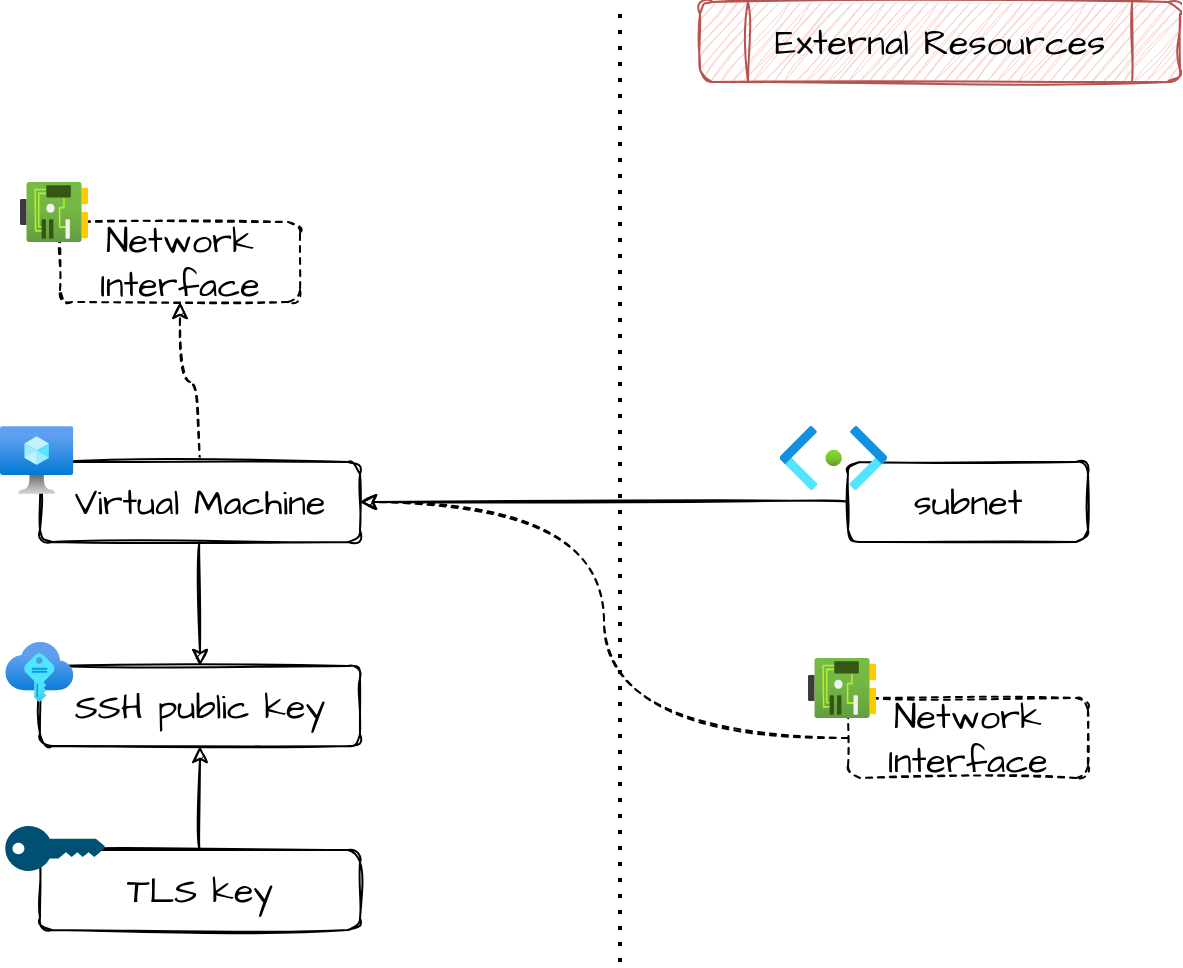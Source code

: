 <mxfile version="24.9.1">
  <diagram id="4WZmSYpkoyiS_aXek_K5" name="Page-1">
    <mxGraphModel dx="1242" dy="785" grid="1" gridSize="10" guides="1" tooltips="1" connect="1" arrows="1" fold="1" page="1" pageScale="1" pageWidth="827" pageHeight="1169" math="0" shadow="0">
      <root>
        <mxCell id="0" />
        <mxCell id="1" parent="0" />
        <mxCell id="LRTzXPa5cr26AKS6x3Df-5" value="" style="edgeStyle=orthogonalEdgeStyle;rounded=0;orthogonalLoop=1;jettySize=auto;html=1;sketch=1;strokeColor=default;align=center;verticalAlign=middle;fontFamily=Architects Daughter;fontSource=https%3A%2F%2Ffonts.googleapis.com%2Fcss%3Ffamily%3DArchitects%2BDaughter;fontSize=18;fontColor=default;labelBackgroundColor=default;endArrow=classic;endFill=1;curved=1;" parent="1" source="LRTzXPa5cr26AKS6x3Df-2" target="LRTzXPa5cr26AKS6x3Df-3" edge="1">
          <mxGeometry relative="1" as="geometry" />
        </mxCell>
        <mxCell id="LRTzXPa5cr26AKS6x3Df-2" value="subnet" style="rounded=1;whiteSpace=wrap;html=1;sketch=1;fontFamily=Architects Daughter;fontSource=https%3A%2F%2Ffonts.googleapis.com%2Fcss%3Ffamily%3DArchitects%2BDaughter;fontSize=18;" parent="1" vertex="1">
          <mxGeometry x="594" y="270" width="120" height="40" as="geometry" />
        </mxCell>
        <mxCell id="SQV9DvT5rrpoaavwSdlr-3" value="" style="endArrow=none;dashed=1;html=1;dashPattern=1 3;strokeWidth=2;rounded=0;" parent="1" edge="1">
          <mxGeometry width="50" height="50" relative="1" as="geometry">
            <mxPoint x="480" y="520" as="sourcePoint" />
            <mxPoint x="480" y="40" as="targetPoint" />
          </mxGeometry>
        </mxCell>
        <mxCell id="SQV9DvT5rrpoaavwSdlr-4" value="External Resources" style="shape=process;whiteSpace=wrap;html=1;backgroundOutline=1;rounded=1;fontFamily=Architects Daughter;fontSource=https%3A%2F%2Ffonts.googleapis.com%2Fcss%3Ffamily%3DArchitects%2BDaughter;fontSize=18;fillColor=#f8cecc;strokeColor=#b85450;sketch=1;curveFitting=1;jiggle=2;" parent="1" vertex="1">
          <mxGeometry x="520" y="40" width="240" height="40" as="geometry" />
        </mxCell>
        <mxCell id="SQV9DvT5rrpoaavwSdlr-5" style="edgeStyle=orthogonalEdgeStyle;rounded=0;orthogonalLoop=1;jettySize=auto;html=1;exitX=0.5;exitY=1;exitDx=0;exitDy=0;" parent="1" source="SQV9DvT5rrpoaavwSdlr-4" target="SQV9DvT5rrpoaavwSdlr-4" edge="1">
          <mxGeometry relative="1" as="geometry" />
        </mxCell>
        <mxCell id="LRTzXPa5cr26AKS6x3Df-1" value="" style="image;aspect=fixed;html=1;points=[];align=center;fontSize=12;image=img/lib/azure2/networking/Subnet.svg;" parent="1" vertex="1">
          <mxGeometry x="560" y="252" width="53.44" height="32" as="geometry" />
        </mxCell>
        <mxCell id="R7mgrAe_xezKXk0EaBRa-4" value="" style="edgeStyle=orthogonalEdgeStyle;rounded=0;orthogonalLoop=1;jettySize=auto;html=1;sketch=1;strokeColor=default;align=center;verticalAlign=middle;fontFamily=Architects Daughter;fontSource=https%3A%2F%2Ffonts.googleapis.com%2Fcss%3Ffamily%3DArchitects%2BDaughter;fontSize=18;fontColor=default;labelBackgroundColor=default;endArrow=classic;endFill=1;curved=1;dashed=1;" parent="1" source="LRTzXPa5cr26AKS6x3Df-3" target="R7mgrAe_xezKXk0EaBRa-2" edge="1">
          <mxGeometry relative="1" as="geometry" />
        </mxCell>
        <mxCell id="R7mgrAe_xezKXk0EaBRa-7" value="" style="edgeStyle=orthogonalEdgeStyle;shape=connector;curved=1;rounded=0;sketch=1;orthogonalLoop=1;jettySize=auto;html=1;strokeColor=default;align=center;verticalAlign=middle;fontFamily=Architects Daughter;fontSource=https%3A%2F%2Ffonts.googleapis.com%2Fcss%3Ffamily%3DArchitects%2BDaughter;fontSize=18;fontColor=default;labelBackgroundColor=default;endArrow=classic;endFill=1;" parent="1" source="LRTzXPa5cr26AKS6x3Df-3" target="R7mgrAe_xezKXk0EaBRa-6" edge="1">
          <mxGeometry relative="1" as="geometry" />
        </mxCell>
        <mxCell id="LRTzXPa5cr26AKS6x3Df-3" value="Virtual Machine" style="rounded=1;whiteSpace=wrap;html=1;sketch=1;fontFamily=Architects Daughter;fontSource=https%3A%2F%2Ffonts.googleapis.com%2Fcss%3Ffamily%3DArchitects%2BDaughter;fontSize=18;" parent="1" vertex="1">
          <mxGeometry x="190" y="270" width="160" height="40" as="geometry" />
        </mxCell>
        <mxCell id="R7mgrAe_xezKXk0EaBRa-1" value="" style="image;aspect=fixed;html=1;points=[];align=center;fontSize=12;image=img/lib/azure2/compute/Virtual_Machine.svg;" parent="1" vertex="1">
          <mxGeometry x="170" y="252" width="36.66" height="34" as="geometry" />
        </mxCell>
        <mxCell id="R7mgrAe_xezKXk0EaBRa-2" value="Network Interface" style="rounded=1;whiteSpace=wrap;html=1;sketch=1;fontFamily=Architects Daughter;fontSource=https%3A%2F%2Ffonts.googleapis.com%2Fcss%3Ffamily%3DArchitects%2BDaughter;fontSize=18;dashed=1;" parent="1" vertex="1">
          <mxGeometry x="200" y="150" width="120" height="40" as="geometry" />
        </mxCell>
        <mxCell id="R7mgrAe_xezKXk0EaBRa-3" value="" style="image;aspect=fixed;html=1;points=[];align=center;fontSize=12;image=img/lib/azure2/networking/Network_Interfaces.svg;" parent="1" vertex="1">
          <mxGeometry x="180" y="130" width="34" height="30" as="geometry" />
        </mxCell>
        <mxCell id="R7mgrAe_xezKXk0EaBRa-6" value="SSH public key" style="rounded=1;whiteSpace=wrap;html=1;sketch=1;fontFamily=Architects Daughter;fontSource=https%3A%2F%2Ffonts.googleapis.com%2Fcss%3Ffamily%3DArchitects%2BDaughter;fontSize=18;" parent="1" vertex="1">
          <mxGeometry x="190" y="372" width="160" height="40" as="geometry" />
        </mxCell>
        <mxCell id="sJuTqCn51uShwyxC-XAV-3" style="edgeStyle=orthogonalEdgeStyle;rounded=0;orthogonalLoop=1;jettySize=auto;html=1;entryX=1;entryY=0.5;entryDx=0;entryDy=0;sketch=1;strokeColor=default;align=center;verticalAlign=middle;fontFamily=Architects Daughter;fontSource=https%3A%2F%2Ffonts.googleapis.com%2Fcss%3Ffamily%3DArchitects%2BDaughter;fontSize=18;fontColor=default;labelBackgroundColor=default;endArrow=classic;endFill=1;curved=1;dashed=1;" edge="1" parent="1" source="sJuTqCn51uShwyxC-XAV-1" target="LRTzXPa5cr26AKS6x3Df-3">
          <mxGeometry relative="1" as="geometry" />
        </mxCell>
        <mxCell id="sJuTqCn51uShwyxC-XAV-1" value="Network Interface" style="rounded=1;whiteSpace=wrap;html=1;sketch=1;fontFamily=Architects Daughter;fontSource=https%3A%2F%2Ffonts.googleapis.com%2Fcss%3Ffamily%3DArchitects%2BDaughter;fontSize=18;dashed=1;" vertex="1" parent="1">
          <mxGeometry x="594" y="388" width="120" height="40" as="geometry" />
        </mxCell>
        <mxCell id="sJuTqCn51uShwyxC-XAV-2" value="" style="image;aspect=fixed;html=1;points=[];align=center;fontSize=12;image=img/lib/azure2/networking/Network_Interfaces.svg;" vertex="1" parent="1">
          <mxGeometry x="574" y="368" width="34" height="30" as="geometry" />
        </mxCell>
        <mxCell id="sJuTqCn51uShwyxC-XAV-4" value="" style="image;aspect=fixed;html=1;points=[];align=center;fontSize=12;image=img/lib/azure2/other/SSH_Keys.svg;fontFamily=Architects Daughter;fontSource=https%3A%2F%2Ffonts.googleapis.com%2Fcss%3Ffamily%3DArchitects%2BDaughter;fontColor=default;labelBackgroundColor=default;" vertex="1" parent="1">
          <mxGeometry x="172.66" y="360" width="34" height="30" as="geometry" />
        </mxCell>
        <mxCell id="sJuTqCn51uShwyxC-XAV-7" value="" style="edgeStyle=orthogonalEdgeStyle;shape=connector;curved=1;rounded=0;sketch=1;orthogonalLoop=1;jettySize=auto;html=1;strokeColor=default;align=center;verticalAlign=middle;fontFamily=Architects Daughter;fontSource=https%3A%2F%2Ffonts.googleapis.com%2Fcss%3Ffamily%3DArchitects%2BDaughter;fontSize=18;fontColor=default;labelBackgroundColor=default;endArrow=classic;endFill=1;" edge="1" parent="1" source="sJuTqCn51uShwyxC-XAV-5" target="R7mgrAe_xezKXk0EaBRa-6">
          <mxGeometry relative="1" as="geometry" />
        </mxCell>
        <mxCell id="sJuTqCn51uShwyxC-XAV-5" value="TLS key" style="rounded=1;whiteSpace=wrap;html=1;sketch=1;fontFamily=Architects Daughter;fontSource=https%3A%2F%2Ffonts.googleapis.com%2Fcss%3Ffamily%3DArchitects%2BDaughter;fontSize=18;" vertex="1" parent="1">
          <mxGeometry x="190" y="464" width="160" height="40" as="geometry" />
        </mxCell>
        <mxCell id="sJuTqCn51uShwyxC-XAV-8" value="" style="points=[[0,0.5,0],[0.24,0,0],[0.5,0.28,0],[0.995,0.475,0],[0.5,0.72,0],[0.24,1,0]];verticalLabelPosition=bottom;sketch=0;html=1;verticalAlign=top;aspect=fixed;align=center;pointerEvents=1;shape=mxgraph.cisco19.key;fillColor=#005073;strokeColor=none;fontFamily=Architects Daughter;fontSource=https%3A%2F%2Ffonts.googleapis.com%2Fcss%3Ffamily%3DArchitects%2BDaughter;fontSize=18;fontColor=default;labelBackgroundColor=default;" vertex="1" parent="1">
          <mxGeometry x="172.66" y="452" width="50" height="22.5" as="geometry" />
        </mxCell>
      </root>
    </mxGraphModel>
  </diagram>
</mxfile>

